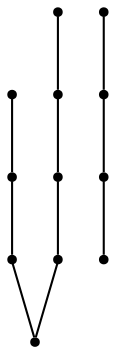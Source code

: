 graph {
  node [shape=point,comment="{\"directed\":false,\"doi\":\"10.1007/978-3-642-00219-9_34\",\"figure\":\"1 (1)\"}"]

  v0 [pos="1027.722586485397,920.0842972379739"]
  v1 [pos="926.4931087050327,744.7872437101419"]
  v2 [pos="927.2562341734421,920.0842972379739"]
  v3 [pos="928.7781585693359,1094.7686148094406"]
  v4 [pos="877.9445476088412,831.9397430997903"]
  v5 [pos="879.3039085920467,1006.665655991525"]
  v6 [pos="778.0744308116824,830.4599927613226"]
  v7 [pos="778.0744308116824,1007.4284912687356"]
  v8 [pos="727.8412546557049,745.545754091667"]
  v9 [pos="726.3192666342092,1091.576778192231"]
  v10 [pos="726.3192666342092,920.0842972379739"]
  v11 [pos="625.8487150325332,920.0842972379739"]

  v0 -- v3 [id="-1",pos="1027.722586485397,920.0842972379739 1030.2411423084347,969.1186288891413 1002.6956468803937,1036.1346683733386 955.9775943489961,1073.1191410295887 940.8246482671693,1058.880566810839 940.8246482671693,1058.880566810839 940.8246482671693,1058.880566810839 928.7781585693359,1094.7686148094406 928.7781585693359,1094.7686148094406 928.7781585693359,1094.7686148094406"]
  v2 -- v0 [id="-3",pos="927.2562341734421,920.0842972379739 1027.722586485397,920.0842972379739 1027.722586485397,920.0842972379739 1027.722586485397,920.0842972379739"]
  v8 -- v6 [id="-10",pos="727.8412546557049,745.545754091667 778.0744308116824,830.4599927613226 778.0744308116824,830.4599927613226 778.0744308116824,830.4599927613226"]
  v5 -- v3 [id="-11",pos="879.3039085920467,1006.665655991525 928.7781585693359,1094.7686148094406 928.7781585693359,1094.7686148094406 928.7781585693359,1094.7686148094406"]
  v6 -- v5 [id="-13",pos="778.0744308116824,830.4599927613226 879.3039085920467,1006.665655991525 879.3039085920467,1006.665655991525 879.3039085920467,1006.665655991525"]
  v10 -- v2 [id="-28",pos="726.3192666342092,920.0842972379739 927.2562341734421,920.0842972379739 927.2562341734421,920.0842972379739 927.2562341734421,920.0842972379739"]
  v7 -- v9 [id="-31",pos="778.0744308116824,1007.4284912687356 726.3192666342092,1091.576778192231 726.3192666342092,1091.576778192231 726.3192666342092,1091.576778192231"]
  v4 -- v7 [id="-34",pos="877.9445476088412,831.9397430997903 778.0744308116824,1007.4284912687356 778.0744308116824,1007.4284912687356 778.0744308116824,1007.4284912687356"]
  v1 -- v4 [id="-35",pos="926.4931087050327,744.7872437101419 877.9445476088412,831.9397430997903 877.9445476088412,831.9397430997903 877.9445476088412,831.9397430997903"]
  v11 -- v10 [id="-57",pos="625.8487150325332,920.0842972379739 726.3192666342092,920.0842972379739 726.3192666342092,920.0842972379739 726.3192666342092,920.0842972379739"]
}